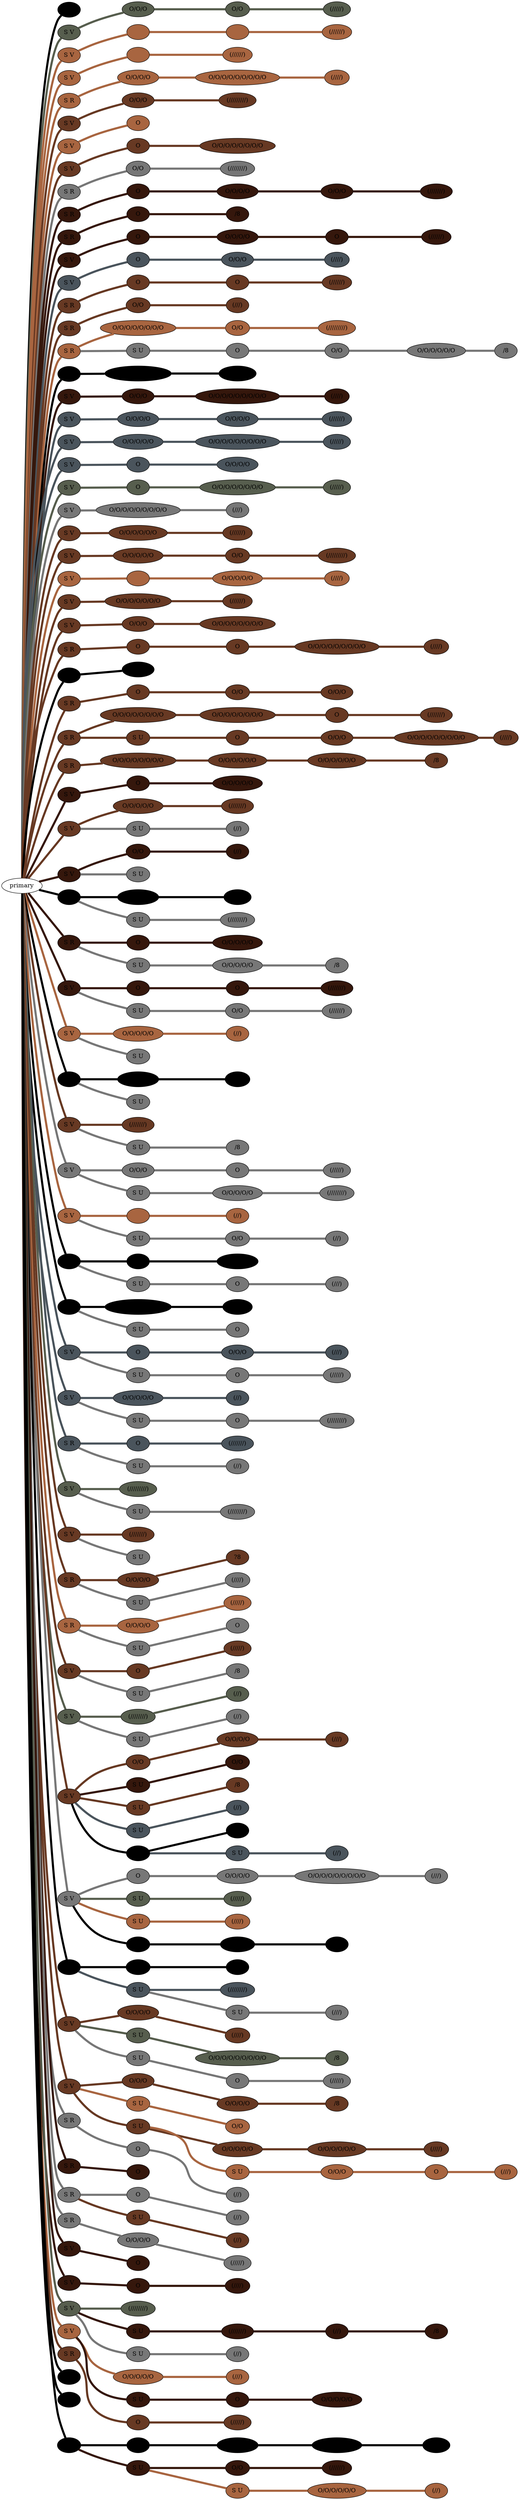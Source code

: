 graph {
 graph [rankdir=LR]
"K1" [qtype="pendant_node", pendant_colors="#000000", pendant_ply="", pendant_attach="", pendant_length="", label=" ", style=filled, fillcolor="#000000"]
"primary" -- "K1" [qtype="pendant_link",penwidth=5,color="#000000"]
"1" [qtype="pendant_node", pendant_colors="#575E4E", pendant_ply="S", pendant_attach="V", pendant_length="19", label="S V", style=filled, fillcolor="#575E4E"]
"primary" -- "1" [qtype="pendant_link",penwidth=5,color="#575E4E"]
"1:0" [qtype="knot_node", knot_value="3", knot_type="S", knot_position="5.0", knot_spin="S", label="O/O/O", style=filled, fillcolor="#575E4E"]
"1" -- "1:0" [qtype="knot_link",penwidth=5,color="#575E4E"]
"1:1" [qtype="knot_node", knot_value="2", knot_type="S", knot_position="12.0", knot_spin="S", label="O/O", style=filled, fillcolor="#575E4E"]
"1:0" -- "1:1" [qtype="knot_link",penwidth=5,color="#575E4E"]
"1:2" [qtype="knot_node", knot_value="5", knot_type="L", knot_position="13.0", knot_spin="S", label="(/////)", style=filled, fillcolor="#575E4E"]
"1:1" -- "1:2" [qtype="knot_link",penwidth=5,color="#575E4E"]
"2" [qtype="pendant_node", pendant_colors="#A86540", pendant_ply="S", pendant_attach="V", pendant_length="14", label="S V", style=filled, fillcolor="#A86540"]
"primary" -- "2" [qtype="pendant_link",penwidth=5,color="#A86540"]
"2:0" [qtype="knot_node", knot_value="1", knot_type="", knot_position="1.9", knot_spin="S", label="", style=filled, fillcolor="#A86540"]
"2" -- "2:0" [qtype="knot_link",penwidth=5,color="#A86540"]
"2:1" [qtype="knot_node", knot_value="6", knot_type="", knot_position="3.5", knot_spin="S", label="", style=filled, fillcolor="#A86540"]
"2:0" -- "2:1" [qtype="knot_link",penwidth=5,color="#A86540"]
"2:2" [qtype="knot_node", knot_value="6", knot_type="L", knot_position="8.5", knot_spin="S", label="(//////)", style=filled, fillcolor="#A86540"]
"2:1" -- "2:2" [qtype="knot_link",penwidth=5,color="#A86540"]
"3" [qtype="pendant_node", pendant_colors="#A86540", pendant_ply="S", pendant_attach="V", pendant_length="42", label="S V", style=filled, fillcolor="#A86540"]
"primary" -- "3" [qtype="pendant_link",penwidth=5,color="#A86540"]
"3:0" [qtype="knot_node", knot_value="9", knot_type="", knot_position="4.5", knot_spin="S", label="", style=filled, fillcolor="#A86540"]
"3" -- "3:0" [qtype="knot_link",penwidth=5,color="#A86540"]
"3:1" [qtype="knot_node", knot_value="6", knot_type="L", knot_position="19.0", knot_spin="S", label="(//////)", style=filled, fillcolor="#A86540"]
"3:0" -- "3:1" [qtype="knot_link",penwidth=5,color="#A86540"]
"4" [qtype="pendant_node", pendant_colors="#A86540,#777777", pendant_ply="S", pendant_attach="R", pendant_length="31", label="S R", style=filled, fillcolor="#A86540"]
"primary" -- "4" [qtype="pendant_link",penwidth=5,color="#A86540"]
"4:0" [qtype="knot_node", knot_value="4", knot_type="S", knot_position="5.0", knot_spin="S", label="O/O/O/O", style=filled, fillcolor="#A86540"]
"4" -- "4:0" [qtype="knot_link",penwidth=5,color="#A86540"]
"4:1" [qtype="knot_node", knot_value="9", knot_type="S", knot_position="8.0", knot_spin="S", label="O/O/O/O/O/O/O/O/O", style=filled, fillcolor="#A86540"]
"4:0" -- "4:1" [qtype="knot_link",penwidth=5,color="#A86540"]
"4:2" [qtype="knot_node", knot_value="4", knot_type="L", knot_position="12.0", knot_spin="S", label="(////)", style=filled, fillcolor="#A86540"]
"4:1" -- "4:2" [qtype="knot_link",penwidth=5,color="#A86540"]
"5" [qtype="pendant_node", pendant_colors="#673923", pendant_ply="S", pendant_attach="V", pendant_length="31", label="S V", style=filled, fillcolor="#673923"]
"primary" -- "5" [qtype="pendant_link",penwidth=5,color="#673923"]
"5:0" [qtype="knot_node", knot_value="3", knot_type="S", knot_position="11.0", knot_spin="S", label="O/O/O", style=filled, fillcolor="#673923"]
"5" -- "5:0" [qtype="knot_link",penwidth=5,color="#673923"]
"5:1" [qtype="knot_node", knot_value="9", knot_type="L", knot_position="17.0", knot_spin="S", label="(/////////)", style=filled, fillcolor="#673923"]
"5:0" -- "5:1" [qtype="knot_link",penwidth=5,color="#673923"]
"6" [qtype="pendant_node", pendant_colors="#A86540", pendant_ply="S", pendant_attach="V", pendant_length="43", label="S V", style=filled, fillcolor="#A86540"]
"primary" -- "6" [qtype="pendant_link",penwidth=5,color="#A86540"]
"6:0" [qtype="knot_node", knot_value="1", knot_type="S", knot_position="12.0", knot_spin="S", label="O", style=filled, fillcolor="#A86540"]
"6" -- "6:0" [qtype="knot_link",penwidth=5,color="#A86540"]
"7" [qtype="pendant_node", pendant_colors="#673923", pendant_ply="S", pendant_attach="V", pendant_length="27", label="S V", style=filled, fillcolor="#673923"]
"primary" -- "7" [qtype="pendant_link",penwidth=5,color="#673923"]
"7:0" [qtype="knot_node", knot_value="1", knot_type="S", knot_position="6.0", knot_spin="S", label="O", style=filled, fillcolor="#673923"]
"7" -- "7:0" [qtype="knot_link",penwidth=5,color="#673923"]
"7:1" [qtype="knot_node", knot_value="8", knot_type="S", knot_position="12.0", knot_spin="S", label="O/O/O/O/O/O/O/O", style=filled, fillcolor="#673923"]
"7:0" -- "7:1" [qtype="knot_link",penwidth=5,color="#673923"]
"8" [qtype="pendant_node", pendant_colors="#777777", pendant_ply="S", pendant_attach="R", pendant_length="27", label="S R", style=filled, fillcolor="#777777"]
"primary" -- "8" [qtype="pendant_link",penwidth=5,color="#777777"]
"8:0" [qtype="knot_node", knot_value="2", knot_type="S", knot_position="10.0", knot_spin="S", label="O/O", style=filled, fillcolor="#777777"]
"8" -- "8:0" [qtype="knot_link",penwidth=5,color="#777777"]
"8:1" [qtype="knot_node", knot_value="8", knot_type="L", knot_position="14.5", knot_spin="S", label="(////////)", style=filled, fillcolor="#777777"]
"8:0" -- "8:1" [qtype="knot_link",penwidth=5,color="#777777"]
"9" [qtype="pendant_node", pendant_colors="#35170C", pendant_ply="S", pendant_attach="R", pendant_length="23", label="S R", style=filled, fillcolor="#35170C"]
"primary" -- "9" [qtype="pendant_link",penwidth=5,color="#35170C"]
"9:0" [qtype="knot_node", knot_value="1", knot_type="S", knot_position="2.0", knot_spin="S", label="O", style=filled, fillcolor="#35170C"]
"9" -- "9:0" [qtype="knot_link",penwidth=5,color="#35170C"]
"9:1" [qtype="knot_node", knot_value="4", knot_type="S", knot_position="5.5", knot_spin="S", label="O/O/O/O", style=filled, fillcolor="#35170C"]
"9:0" -- "9:1" [qtype="knot_link",penwidth=5,color="#35170C"]
"9:2" [qtype="knot_node", knot_value="3", knot_type="S", knot_position="12.0", knot_spin="S", label="O/O/O", style=filled, fillcolor="#35170C"]
"9:1" -- "9:2" [qtype="knot_link",penwidth=5,color="#35170C"]
"9:3" [qtype="knot_node", knot_value="7", knot_type="L", knot_position="16.0", knot_spin="S", label="(///////)", style=filled, fillcolor="#35170C"]
"9:2" -- "9:3" [qtype="knot_link",penwidth=5,color="#35170C"]
"10" [qtype="pendant_node", pendant_colors="#35170C", pendant_ply="S", pendant_attach="R", pendant_length="42", label="S R", style=filled, fillcolor="#35170C"]
"primary" -- "10" [qtype="pendant_link",penwidth=5,color="#35170C"]
"10:0" [qtype="knot_node", knot_value="1", knot_type="S", knot_position="11.0", knot_spin="S", label="O", style=filled, fillcolor="#35170C"]
"10" -- "10:0" [qtype="knot_link",penwidth=5,color="#35170C"]
"10:1" [qtype="knot_node", knot_value="1", knot_type="E", knot_position="22.5", knot_spin="S", label="/8", style=filled, fillcolor="#35170C"]
"10:0" -- "10:1" [qtype="knot_link",penwidth=5,color="#35170C"]
"11" [qtype="pendant_node", pendant_colors="#35170C", pendant_ply="S", pendant_attach="V", pendant_length="28", label="S V", style=filled, fillcolor="#35170C"]
"primary" -- "11" [qtype="pendant_link",penwidth=5,color="#35170C"]
"11:0" [qtype="knot_node", knot_value="1", knot_type="S", knot_position="1.5", knot_spin="S", label="O", style=filled, fillcolor="#35170C"]
"11" -- "11:0" [qtype="knot_link",penwidth=5,color="#35170C"]
"11:1" [qtype="knot_node", knot_value="4", knot_type="S", knot_position="5.0", knot_spin="S", label="O/O/O/O", style=filled, fillcolor="#35170C"]
"11:0" -- "11:1" [qtype="knot_link",penwidth=5,color="#35170C"]
"11:2" [qtype="knot_node", knot_value="1", knot_type="S", knot_position="11.0", knot_spin="S", label="O", style=filled, fillcolor="#35170C"]
"11:1" -- "11:2" [qtype="knot_link",penwidth=5,color="#35170C"]
"11:3" [qtype="knot_node", knot_value="6", knot_type="L", knot_position="15.5", knot_spin="S", label="(//////)", style=filled, fillcolor="#35170C"]
"11:2" -- "11:3" [qtype="knot_link",penwidth=5,color="#35170C"]
"12" [qtype="pendant_node", pendant_colors="#4A545C", pendant_ply="S", pendant_attach="V", pendant_length="21", label="S V", style=filled, fillcolor="#4A545C"]
"primary" -- "12" [qtype="pendant_link",penwidth=5,color="#4A545C"]
"12:0" [qtype="knot_node", knot_value="1", knot_type="S", knot_position="5.0", knot_spin="S", label="O", style=filled, fillcolor="#4A545C"]
"12" -- "12:0" [qtype="knot_link",penwidth=5,color="#4A545C"]
"12:1" [qtype="knot_node", knot_value="3", knot_type="S", knot_position="8.5", knot_spin="S", label="O/O/O", style=filled, fillcolor="#4A545C"]
"12:0" -- "12:1" [qtype="knot_link",penwidth=5,color="#4A545C"]
"12:2" [qtype="knot_node", knot_value="4", knot_type="L", knot_position="12.0", knot_spin="S", label="(////)", style=filled, fillcolor="#4A545C"]
"12:1" -- "12:2" [qtype="knot_link",penwidth=5,color="#4A545C"]
"13" [qtype="pendant_node", pendant_colors="#673923", pendant_ply="S", pendant_attach="R", pendant_length="23", label="S R", style=filled, fillcolor="#673923"]
"primary" -- "13" [qtype="pendant_link",penwidth=5,color="#673923"]
"13:0" [qtype="knot_node", knot_value="1", knot_type="S", knot_position="6.0", knot_spin="S", label="O", style=filled, fillcolor="#673923"]
"13" -- "13:0" [qtype="knot_link",penwidth=5,color="#673923"]
"13:1" [qtype="knot_node", knot_value="1", knot_type="S", knot_position="10.0", knot_spin="S", label="O", style=filled, fillcolor="#673923"]
"13:0" -- "13:1" [qtype="knot_link",penwidth=5,color="#673923"]
"13:2" [qtype="knot_node", knot_value="6", knot_type="L", knot_position="15.5", knot_spin="S", label="(//////)", style=filled, fillcolor="#673923"]
"13:1" -- "13:2" [qtype="knot_link",penwidth=5,color="#673923"]
"14" [qtype="pendant_node", pendant_colors="#673923", pendant_ply="S", pendant_attach="R", pendant_length="32", label="S R", style=filled, fillcolor="#673923"]
"primary" -- "14" [qtype="pendant_link",penwidth=5,color="#673923"]
"14:0" [qtype="knot_node", knot_value="2", knot_type="S", knot_position="10.5", knot_spin="S", label="O/O", style=filled, fillcolor="#673923"]
"14" -- "14:0" [qtype="knot_link",penwidth=5,color="#673923"]
"14:1" [qtype="knot_node", knot_value="3", knot_type="L", knot_position="17.5", knot_spin="S", label="(///)", style=filled, fillcolor="#673923"]
"14:0" -- "14:1" [qtype="knot_link",penwidth=5,color="#673923"]
"15" [qtype="pendant_node", pendant_colors="#A86540,#777777", pendant_ply="S", pendant_attach="R", pendant_length="29", label="S R", style=filled, fillcolor="#A86540"]
"primary" -- "15" [qtype="pendant_link",penwidth=5,color="#A86540"]
"15:0" [qtype="knot_node", knot_value="8", knot_type="S", knot_position="3.5", knot_spin="S", label="O/O/O/O/O/O/O/O", style=filled, fillcolor="#A86540"]
"15" -- "15:0" [qtype="knot_link",penwidth=5,color="#A86540"]
"15:1" [qtype="knot_node", knot_value="2", knot_type="S", knot_position="11.0", knot_spin="S", label="O/O", style=filled, fillcolor="#A86540"]
"15:0" -- "15:1" [qtype="knot_link",penwidth=5,color="#A86540"]
"15:2" [qtype="knot_node", knot_value="9", knot_type="L", knot_position="15.0", knot_spin="S", label="(/////////)", style=filled, fillcolor="#A86540"]
"15:1" -- "15:2" [qtype="knot_link",penwidth=5,color="#A86540"]
"15s1" [qtype="pendant_node", pendant_colors="#777777", pendant_ply="S", pendant_attach="U", pendant_length="24", label="S U", style=filled, fillcolor="#777777"]
"15" -- "15s1" [qtype="pendant_link",penwidth=5,color="#777777"]
"15s1:0" [qtype="knot_node", knot_value="1", knot_type="S", knot_position="1.0", knot_spin="S", label="O", style=filled, fillcolor="#777777"]
"15s1" -- "15s1:0" [qtype="knot_link",penwidth=5,color="#777777"]
"15s1:1" [qtype="knot_node", knot_value="2", knot_type="S", knot_position="6.0", knot_spin="S", label="O/O", style=filled, fillcolor="#777777"]
"15s1:0" -- "15s1:1" [qtype="knot_link",penwidth=5,color="#777777"]
"15s1:2" [qtype="knot_node", knot_value="6", knot_type="S", knot_position="10.5", knot_spin="S", label="O/O/O/O/O/O", style=filled, fillcolor="#777777"]
"15s1:1" -- "15s1:2" [qtype="knot_link",penwidth=5,color="#777777"]
"15s1:3" [qtype="knot_node", knot_value="1", knot_type="E", knot_position="16.5", knot_spin="S", label="/8", style=filled, fillcolor="#777777"]
"15s1:2" -- "15s1:3" [qtype="knot_link",penwidth=5,color="#777777"]
"16" [qtype="pendant_node", pendant_colors="#000000", pendant_ply="S", pendant_attach="R", pendant_length="39", label="S R", style=filled, fillcolor="#000000"]
"primary" -- "16" [qtype="pendant_link",penwidth=5,color="#000000"]
"16:0" [qtype="knot_node", knot_value="7", knot_type="S", knot_position="5.0", knot_spin="S", label="O/O/O/O/O/O/O", style=filled, fillcolor="#000000"]
"16" -- "16:0" [qtype="knot_link",penwidth=5,color="#000000"]
"16:1" [qtype="knot_node", knot_value="9", knot_type="L", knot_position="12.0", knot_spin="S", label="(/////////)", style=filled, fillcolor="#000000"]
"16:0" -- "16:1" [qtype="knot_link",penwidth=5,color="#000000"]
"17" [qtype="pendant_node", pendant_colors="#35170C,#777777", pendant_ply="S", pendant_attach="V", pendant_length="17", label="S V", style=filled, fillcolor="#35170C"]
"primary" -- "17" [qtype="pendant_link",penwidth=5,color="#35170C"]
"17:0" [qtype="knot_node", knot_value="3", knot_type="S", knot_position="5.0", knot_spin="S", label="O/O/O", style=filled, fillcolor="#35170C"]
"17" -- "17:0" [qtype="knot_link",penwidth=5,color="#35170C"]
"17:1" [qtype="knot_node", knot_value="9", knot_type="S", knot_position="8.5", knot_spin="S", label="O/O/O/O/O/O/O/O/O", style=filled, fillcolor="#35170C"]
"17:0" -- "17:1" [qtype="knot_link",penwidth=5,color="#35170C"]
"17:2" [qtype="knot_node", knot_value="4", knot_type="L", knot_position="12.5", knot_spin="S", label="(////)", style=filled, fillcolor="#35170C"]
"17:1" -- "17:2" [qtype="knot_link",penwidth=5,color="#35170C"]
"18" [qtype="pendant_node", pendant_colors="#4A545C", pendant_ply="S", pendant_attach="V", pendant_length="19", label="S V", style=filled, fillcolor="#4A545C"]
"primary" -- "18" [qtype="pendant_link",penwidth=5,color="#4A545C"]
"18:0" [qtype="knot_node", knot_value="4", knot_type="S", knot_position="4.5", knot_spin="S", label="O/O/O/O", style=filled, fillcolor="#4A545C"]
"18" -- "18:0" [qtype="knot_link",penwidth=5,color="#4A545C"]
"18:1" [qtype="knot_node", knot_value="4", knot_type="S", knot_position="9.5", knot_spin="S", label="O/O/O/O", style=filled, fillcolor="#4A545C"]
"18:0" -- "18:1" [qtype="knot_link",penwidth=5,color="#4A545C"]
"18:2" [qtype="knot_node", knot_value="6", knot_type="L", knot_position="13.0", knot_spin="S", label="(//////)", style=filled, fillcolor="#4A545C"]
"18:1" -- "18:2" [qtype="knot_link",penwidth=5,color="#4A545C"]
"19" [qtype="pendant_node", pendant_colors="#4A545C", pendant_ply="S", pendant_attach="V", pendant_length="17", label="S V", style=filled, fillcolor="#4A545C"]
"primary" -- "19" [qtype="pendant_link",penwidth=5,color="#4A545C"]
"19:0" [qtype="knot_node", knot_value="5", knot_type="S", knot_position="5.5", knot_spin="S", label="O/O/O/O/O", style=filled, fillcolor="#4A545C"]
"19" -- "19:0" [qtype="knot_link",penwidth=5,color="#4A545C"]
"19:1" [qtype="knot_node", knot_value="9", knot_type="S", knot_position="9.0", knot_spin="S", label="O/O/O/O/O/O/O/O/O", style=filled, fillcolor="#4A545C"]
"19:0" -- "19:1" [qtype="knot_link",penwidth=5,color="#4A545C"]
"19:2" [qtype="knot_node", knot_value="5", knot_type="L", knot_position="13.5", knot_spin="S", label="(/////)", style=filled, fillcolor="#4A545C"]
"19:1" -- "19:2" [qtype="knot_link",penwidth=5,color="#4A545C"]
"20" [qtype="pendant_node", pendant_colors="#4A545C", pendant_ply="S", pendant_attach="V", pendant_length="30", label="S V", style=filled, fillcolor="#4A545C"]
"primary" -- "20" [qtype="pendant_link",penwidth=5,color="#4A545C"]
"20:0" [qtype="knot_node", knot_value="1", knot_type="S", knot_position="7.0", knot_spin="S", label="O", style=filled, fillcolor="#4A545C"]
"20" -- "20:0" [qtype="knot_link",penwidth=5,color="#4A545C"]
"20:1" [qtype="knot_node", knot_value="4", knot_type="S", knot_position="17.0", knot_spin="S", label="O/O/O/O", style=filled, fillcolor="#4A545C"]
"20:0" -- "20:1" [qtype="knot_link",penwidth=5,color="#4A545C"]
"21" [qtype="pendant_node", pendant_colors="#575E4E", pendant_ply="S", pendant_attach="V", pendant_length="39", label="S V", style=filled, fillcolor="#575E4E"]
"primary" -- "21" [qtype="pendant_link",penwidth=5,color="#575E4E"]
"21:0" [qtype="knot_node", knot_value="1", knot_type="S", knot_position="6.0", knot_spin="S", label="O", style=filled, fillcolor="#575E4E"]
"21" -- "21:0" [qtype="knot_link",penwidth=5,color="#575E4E"]
"21:1" [qtype="knot_node", knot_value="8", knot_type="S", knot_position="15.0", knot_spin="S", label="O/O/O/O/O/O/O/O", style=filled, fillcolor="#575E4E"]
"21:0" -- "21:1" [qtype="knot_link",penwidth=5,color="#575E4E"]
"21:2" [qtype="knot_node", knot_value="5", knot_type="L", knot_position="21.0", knot_spin="S", label="(/////)", style=filled, fillcolor="#575E4E"]
"21:1" -- "21:2" [qtype="knot_link",penwidth=5,color="#575E4E"]
"22" [qtype="pendant_node", pendant_colors="#777777", pendant_ply="S", pendant_attach="V", pendant_length="22", label="S V", style=filled, fillcolor="#777777"]
"primary" -- "22" [qtype="pendant_link",penwidth=5,color="#777777"]
"22:0" [qtype="knot_node", knot_value="9", knot_type="S", knot_position="9.0", knot_spin="S", label="O/O/O/O/O/O/O/O/O", style=filled, fillcolor="#777777"]
"22" -- "22:0" [qtype="knot_link",penwidth=5,color="#777777"]
"22:1" [qtype="knot_node", knot_value="3", knot_type="L", knot_position="14.0", knot_spin="S", label="(///)", style=filled, fillcolor="#777777"]
"22:0" -- "22:1" [qtype="knot_link",penwidth=5,color="#777777"]
"23" [qtype="pendant_node", pendant_colors="#673923,#777777", pendant_ply="S", pendant_attach="V", pendant_length="37", label="S V", style=filled, fillcolor="#673923"]
"primary" -- "23" [qtype="pendant_link",penwidth=5,color="#673923"]
"23:0" [qtype="knot_node", knot_value="6", knot_type="S", knot_position="9.0", knot_spin="S", label="O/O/O/O/O/O", style=filled, fillcolor="#673923"]
"23" -- "23:0" [qtype="knot_link",penwidth=5,color="#673923"]
"23:1" [qtype="knot_node", knot_value="6", knot_type="L", knot_position="22.0", knot_spin="S", label="(//////)", style=filled, fillcolor="#673923"]
"23:0" -- "23:1" [qtype="knot_link",penwidth=5,color="#673923"]
"24" [qtype="pendant_node", pendant_colors="#673923", pendant_ply="S", pendant_attach="V", pendant_length="28", label="S V", style=filled, fillcolor="#673923"]
"primary" -- "24" [qtype="pendant_link",penwidth=5,color="#673923"]
"24:0" [qtype="knot_node", knot_value="5", knot_type="S", knot_position="5.0", knot_spin="S", label="O/O/O/O/O", style=filled, fillcolor="#673923"]
"24" -- "24:0" [qtype="knot_link",penwidth=5,color="#673923"]
"24:1" [qtype="knot_node", knot_value="2", knot_type="S", knot_position="13.0", knot_spin="S", label="O/O", style=filled, fillcolor="#673923"]
"24:0" -- "24:1" [qtype="knot_link",penwidth=5,color="#673923"]
"24:2" [qtype="knot_node", knot_value="9", knot_type="L", knot_position="17.5", knot_spin="S", label="(/////////)", style=filled, fillcolor="#673923"]
"24:1" -- "24:2" [qtype="knot_link",penwidth=5,color="#673923"]
"25" [qtype="pendant_node", pendant_colors="#A86540", pendant_ply="S", pendant_attach="V", pendant_length="50", label="S V", style=filled, fillcolor="#A86540"]
"primary" -- "25" [qtype="pendant_link",penwidth=5,color="#A86540"]
"25:0" [qtype="knot_node", knot_value="1", knot_type="", knot_position="6.5", knot_spin="S", label="", style=filled, fillcolor="#A86540"]
"25" -- "25:0" [qtype="knot_link",penwidth=5,color="#A86540"]
"25:1" [qtype="knot_node", knot_value="5", knot_type="S", knot_position="22.5", knot_spin="S", label="O/O/O/O/O", style=filled, fillcolor="#A86540"]
"25:0" -- "25:1" [qtype="knot_link",penwidth=5,color="#A86540"]
"25:2" [qtype="knot_node", knot_value="4", knot_type="L", knot_position="31.0", knot_spin="S", label="(////)", style=filled, fillcolor="#A86540"]
"25:1" -- "25:2" [qtype="knot_link",penwidth=5,color="#A86540"]
"26" [qtype="pendant_node", pendant_colors="#673923", pendant_ply="S", pendant_attach="V", pendant_length="31", label="S V", style=filled, fillcolor="#673923"]
"primary" -- "26" [qtype="pendant_link",penwidth=5,color="#673923"]
"26:0" [qtype="knot_node", knot_value="7", knot_type="S", knot_position="9.0", knot_spin="S", label="O/O/O/O/O/O/O", style=filled, fillcolor="#673923"]
"26" -- "26:0" [qtype="knot_link",penwidth=5,color="#673923"]
"26:1" [qtype="knot_node", knot_value="6", knot_type="L", knot_position="15.0", knot_spin="S", label="(//////)", style=filled, fillcolor="#673923"]
"26:0" -- "26:1" [qtype="knot_link",penwidth=5,color="#673923"]
"27" [qtype="pendant_node", pendant_colors="#673923,#000000", pendant_ply="S", pendant_attach="V", pendant_length="54", label="S V", style=filled, fillcolor="#673923"]
"primary" -- "27" [qtype="pendant_link",penwidth=5,color="#673923"]
"27:0" [qtype="knot_node", knot_value="3", knot_type="S", knot_position="13.0", knot_spin="S", label="O/O/O", style=filled, fillcolor="#673923"]
"27" -- "27:0" [qtype="knot_link",penwidth=5,color="#673923"]
"27:1" [qtype="knot_node", knot_value="8", knot_type="S", knot_position="22.0", knot_spin="S", label="O/O/O/O/O/O/O/O", style=filled, fillcolor="#673923"]
"27:0" -- "27:1" [qtype="knot_link",penwidth=5,color="#673923"]
"28" [qtype="pendant_node", pendant_colors="#673923", pendant_ply="S", pendant_attach="R", pendant_length="36", label="S R", style=filled, fillcolor="#673923"]
"primary" -- "28" [qtype="pendant_link",penwidth=5,color="#673923"]
"28:0" [qtype="knot_node", knot_value="1", knot_type="S", knot_position="4.0", knot_spin="S", label="O", style=filled, fillcolor="#673923"]
"28" -- "28:0" [qtype="knot_link",penwidth=5,color="#673923"]
"28:1" [qtype="knot_node", knot_value="1", knot_type="S", knot_position="13.0", knot_spin="S", label="O", style=filled, fillcolor="#673923"]
"28:0" -- "28:1" [qtype="knot_link",penwidth=5,color="#673923"]
"28:2" [qtype="knot_node", knot_value="9", knot_type="S", knot_position="21.0", knot_spin="S", label="O/O/O/O/O/O/O/O/O", style=filled, fillcolor="#673923"]
"28:1" -- "28:2" [qtype="knot_link",penwidth=5,color="#673923"]
"28:3" [qtype="knot_node", knot_value="4", knot_type="L", knot_position="28.0", knot_spin="S", label="(////)", style=filled, fillcolor="#673923"]
"28:2" -- "28:3" [qtype="knot_link",penwidth=5,color="#673923"]
"29" [qtype="pendant_node", pendant_colors="#000000", pendant_ply="S", pendant_attach="R", pendant_length="39", label="S R", style=filled, fillcolor="#000000"]
"primary" -- "29" [qtype="pendant_link",penwidth=5,color="#000000"]
"29:0" [qtype="knot_node", knot_value="3", knot_type="S", knot_position="18.5", knot_spin="S", label="O/O/O", style=filled, fillcolor="#000000"]
"29" -- "29:0" [qtype="knot_link",penwidth=5,color="#000000"]
"30" [qtype="pendant_node", pendant_colors="#673923", pendant_ply="S", pendant_attach="R", pendant_length="39", label="S R", style=filled, fillcolor="#673923"]
"primary" -- "30" [qtype="pendant_link",penwidth=5,color="#673923"]
"30:0" [qtype="knot_node", knot_value="1", knot_type="S", knot_position="5.0", knot_spin="S", label="O", style=filled, fillcolor="#673923"]
"30" -- "30:0" [qtype="knot_link",penwidth=5,color="#673923"]
"30:1" [qtype="knot_node", knot_value="2", knot_type="S", knot_position="11.0", knot_spin="S", label="O/O", style=filled, fillcolor="#673923"]
"30:0" -- "30:1" [qtype="knot_link",penwidth=5,color="#673923"]
"30:2" [qtype="knot_node", knot_value="3", knot_type="S", knot_position="19.0", knot_spin="S", label="O/O/O", style=filled, fillcolor="#673923"]
"30:1" -- "30:2" [qtype="knot_link",penwidth=5,color="#673923"]
"31" [qtype="pendant_node", pendant_colors="#673923", pendant_ply="S", pendant_attach="R", pendant_length="32", label="S R", style=filled, fillcolor="#673923"]
"primary" -- "31" [qtype="pendant_link",penwidth=5,color="#673923"]
"31:0" [qtype="knot_node", knot_value="8", knot_type="S", knot_position="2.0", knot_spin="S", label="O/O/O/O/O/O/O/O", style=filled, fillcolor="#673923"]
"31" -- "31:0" [qtype="knot_link",penwidth=5,color="#673923"]
"31:1" [qtype="knot_node", knot_value="8", knot_type="S", knot_position="8.0", knot_spin="S", label="O/O/O/O/O/O/O/O", style=filled, fillcolor="#673923"]
"31:0" -- "31:1" [qtype="knot_link",penwidth=5,color="#673923"]
"31:2" [qtype="knot_node", knot_value="1", knot_type="S", knot_position="14.0", knot_spin="S", label="O", style=filled, fillcolor="#673923"]
"31:1" -- "31:2" [qtype="knot_link",penwidth=5,color="#673923"]
"31:3" [qtype="knot_node", knot_value="7", knot_type="L", knot_position="16.0", knot_spin="S", label="(///////)", style=filled, fillcolor="#673923"]
"31:2" -- "31:3" [qtype="knot_link",penwidth=5,color="#673923"]
"31s1" [qtype="pendant_node", pendant_colors="#673923,#777777", pendant_ply="S", pendant_attach="U", pendant_length="30", label="S U", style=filled, fillcolor="#673923"]
"31" -- "31s1" [qtype="pendant_link",penwidth=5,color="#673923"]
"31s1:0" [qtype="knot_node", knot_value="1", knot_type="S", knot_position="2.5", knot_spin="S", label="O", style=filled, fillcolor="#673923"]
"31s1" -- "31s1:0" [qtype="knot_link",penwidth=5,color="#673923"]
"31s1:1" [qtype="knot_node", knot_value="3", knot_type="S", knot_position="6.0", knot_spin="S", label="O/O/O", style=filled, fillcolor="#673923"]
"31s1:0" -- "31s1:1" [qtype="knot_link",penwidth=5,color="#673923"]
"31s1:2" [qtype="knot_node", knot_value="9", knot_type="S", knot_position="14.0", knot_spin="S", label="O/O/O/O/O/O/O/O/O", style=filled, fillcolor="#673923"]
"31s1:1" -- "31s1:2" [qtype="knot_link",penwidth=5,color="#673923"]
"31s1:3" [qtype="knot_node", knot_value="4", knot_type="L", knot_position="19.0", knot_spin="S", label="(////)", style=filled, fillcolor="#673923"]
"31s1:2" -- "31s1:3" [qtype="knot_link",penwidth=5,color="#673923"]
"32" [qtype="pendant_node", pendant_colors="#673923", pendant_ply="S", pendant_attach="R", pendant_length="30", label="S R", style=filled, fillcolor="#673923"]
"primary" -- "32" [qtype="pendant_link",penwidth=5,color="#673923"]
"32:0" [qtype="knot_node", knot_value="8", knot_type="S", knot_position="2.5", knot_spin="S", label="O/O/O/O/O/O/O/O", style=filled, fillcolor="#673923"]
"32" -- "32:0" [qtype="knot_link",penwidth=5,color="#673923"]
"32:1" [qtype="knot_node", knot_value="6", knot_type="S", knot_position="9.5", knot_spin="S", label="O/O/O/O/O/O", style=filled, fillcolor="#673923"]
"32:0" -- "32:1" [qtype="knot_link",penwidth=5,color="#673923"]
"32:2" [qtype="knot_node", knot_value="6", knot_type="S", knot_position="18.0", knot_spin="S", label="O/O/O/O/O/O", style=filled, fillcolor="#673923"]
"32:1" -- "32:2" [qtype="knot_link",penwidth=5,color="#673923"]
"32:3" [qtype="knot_node", knot_value="1", knot_type="E", knot_position="24.0", knot_spin="S", label="/8", style=filled, fillcolor="#673923"]
"32:2" -- "32:3" [qtype="knot_link",penwidth=5,color="#673923"]
"33" [qtype="pendant_node", pendant_colors="#35170C,#777777", pendant_ply="S", pendant_attach="V", pendant_length="31", label="S V", style=filled, fillcolor="#35170C"]
"primary" -- "33" [qtype="pendant_link",penwidth=5,color="#35170C"]
"33:0" [qtype="knot_node", knot_value="1", knot_type="S", knot_position="5.0", knot_spin="S", label="O", style=filled, fillcolor="#35170C"]
"33" -- "33:0" [qtype="knot_link",penwidth=5,color="#35170C"]
"33:1" [qtype="knot_node", knot_value="5", knot_type="S", knot_position="12.0", knot_spin="S", label="O/O/O/O/O", style=filled, fillcolor="#35170C"]
"33:0" -- "33:1" [qtype="knot_link",penwidth=5,color="#35170C"]
"34" [qtype="pendant_node", pendant_colors="#673923,#777777", pendant_ply="S", pendant_attach="V", pendant_length="29", label="S V", style=filled, fillcolor="#673923"]
"primary" -- "34" [qtype="pendant_link",penwidth=5,color="#673923"]
"34:0" [qtype="knot_node", knot_value="5", knot_type="S", knot_position="12.0", knot_spin="S", label="O/O/O/O/O", style=filled, fillcolor="#673923"]
"34" -- "34:0" [qtype="knot_link",penwidth=5,color="#673923"]
"34:1" [qtype="knot_node", knot_value="7", knot_type="L", knot_position="19.0", knot_spin="S", label="(///////)", style=filled, fillcolor="#673923"]
"34:0" -- "34:1" [qtype="knot_link",penwidth=5,color="#673923"]
"34s1" [qtype="pendant_node", pendant_colors="#777777", pendant_ply="S", pendant_attach="U", pendant_length="38", label="S U", style=filled, fillcolor="#777777"]
"34" -- "34s1" [qtype="pendant_link",penwidth=5,color="#777777"]
"34s1:0" [qtype="knot_node", knot_value="2", knot_type="L", knot_position="17.0", knot_spin="S", label="(//)", style=filled, fillcolor="#777777"]
"34s1" -- "34s1:0" [qtype="knot_link",penwidth=5,color="#777777"]
"35" [qtype="pendant_node", pendant_colors="#35170C", pendant_ply="S", pendant_attach="V", pendant_length="32", label="S V", style=filled, fillcolor="#35170C"]
"primary" -- "35" [qtype="pendant_link",penwidth=5,color="#35170C"]
"35:0" [qtype="knot_node", knot_value="2", knot_type="S", knot_position="11.0", knot_spin="S", label="O/O", style=filled, fillcolor="#35170C"]
"35" -- "35:0" [qtype="knot_link",penwidth=5,color="#35170C"]
"35:1" [qtype="knot_node", knot_value="2", knot_type="L", knot_position="18.5", knot_spin="S", label="(//)", style=filled, fillcolor="#35170C"]
"35:0" -- "35:1" [qtype="knot_link",penwidth=5,color="#35170C"]
"35s1" [qtype="pendant_node", pendant_colors="#777777", pendant_ply="S", pendant_attach="U", pendant_length="3", label="S U", style=filled, fillcolor="#777777"]
"35" -- "35s1" [qtype="pendant_link",penwidth=5,color="#777777"]
"36" [qtype="pendant_node", pendant_colors="#000000", pendant_ply="S", pendant_attach="V", pendant_length="45", label="S V", style=filled, fillcolor="#000000"]
"primary" -- "36" [qtype="pendant_link",penwidth=5,color="#000000"]
"36:0" [qtype="knot_node", knot_value="4", knot_type="S", knot_position="12.0", knot_spin="S", label="O/O/O/O", style=filled, fillcolor="#000000"]
"36" -- "36:0" [qtype="knot_link",penwidth=5,color="#000000"]
"36:1" [qtype="knot_node", knot_value="5", knot_type="L", knot_position="20.0", knot_spin="S", label="(/////)", style=filled, fillcolor="#000000"]
"36:0" -- "36:1" [qtype="knot_link",penwidth=5,color="#000000"]
"36s1" [qtype="pendant_node", pendant_colors="#777777", pendant_ply="S", pendant_attach="U", pendant_length="31", label="S U", style=filled, fillcolor="#777777"]
"36" -- "36s1" [qtype="pendant_link",penwidth=5,color="#777777"]
"36s1:0" [qtype="knot_node", knot_value="8", knot_type="L", knot_position="18.5", knot_spin="S", label="(////////)", style=filled, fillcolor="#777777"]
"36s1" -- "36s1:0" [qtype="knot_link",penwidth=5,color="#777777"]
"37" [qtype="pendant_node", pendant_colors="#35170C", pendant_ply="S", pendant_attach="R", pendant_length="43", label="S R", style=filled, fillcolor="#35170C"]
"primary" -- "37" [qtype="pendant_link",penwidth=5,color="#35170C"]
"37:0" [qtype="knot_node", knot_value="1", knot_type="S", knot_position="6.0", knot_spin="S", label="O", style=filled, fillcolor="#35170C"]
"37" -- "37:0" [qtype="knot_link",penwidth=5,color="#35170C"]
"37:1" [qtype="knot_node", knot_value="5", knot_type="S", knot_position="12.0", knot_spin="S", label="O/O/O/O/O", style=filled, fillcolor="#35170C"]
"37:0" -- "37:1" [qtype="knot_link",penwidth=5,color="#35170C"]
"37s1" [qtype="pendant_node", pendant_colors="#777777", pendant_ply="S", pendant_attach="U", pendant_length="30", label="S U", style=filled, fillcolor="#777777"]
"37" -- "37s1" [qtype="pendant_link",penwidth=5,color="#777777"]
"37s1:0" [qtype="knot_node", knot_value="5", knot_type="S", knot_position="12.5", knot_spin="S", label="O/O/O/O/O", style=filled, fillcolor="#777777"]
"37s1" -- "37s1:0" [qtype="knot_link",penwidth=5,color="#777777"]
"37s1:1" [qtype="knot_node", knot_value="1", knot_type="E", knot_position="22.0", knot_spin="S", label="/8", style=filled, fillcolor="#777777"]
"37s1:0" -- "37s1:1" [qtype="knot_link",penwidth=5,color="#777777"]
"38" [qtype="pendant_node", pendant_colors="#35170C", pendant_ply="S", pendant_attach="V", pendant_length="34", label="S V", style=filled, fillcolor="#35170C"]
"primary" -- "38" [qtype="pendant_link",penwidth=5,color="#35170C"]
"38:0" [qtype="knot_node", knot_value="1", knot_type="S", knot_position="6.0", knot_spin="S", label="O", style=filled, fillcolor="#35170C"]
"38" -- "38:0" [qtype="knot_link",penwidth=5,color="#35170C"]
"38:1" [qtype="knot_node", knot_value="1", knot_type="S", knot_position="12.0", knot_spin="S", label="O", style=filled, fillcolor="#35170C"]
"38:0" -- "38:1" [qtype="knot_link",penwidth=5,color="#35170C"]
"38:2" [qtype="knot_node", knot_value="7", knot_type="L", knot_position="18.0", knot_spin="S", label="(///////)", style=filled, fillcolor="#35170C"]
"38:1" -- "38:2" [qtype="knot_link",penwidth=5,color="#35170C"]
"38s1" [qtype="pendant_node", pendant_colors="#777777", pendant_ply="S", pendant_attach="U", pendant_length="36", label="S U", style=filled, fillcolor="#777777"]
"38" -- "38s1" [qtype="pendant_link",penwidth=5,color="#777777"]
"38s1:0" [qtype="knot_node", knot_value="2", knot_type="S", knot_position="12.0", knot_spin="S", label="O/O", style=filled, fillcolor="#777777"]
"38s1" -- "38s1:0" [qtype="knot_link",penwidth=5,color="#777777"]
"38s1:1" [qtype="knot_node", knot_value="6", knot_type="L", knot_position="19.0", knot_spin="S", label="(//////)", style=filled, fillcolor="#777777"]
"38s1:0" -- "38s1:1" [qtype="knot_link",penwidth=5,color="#777777"]
"39" [qtype="pendant_node", pendant_colors="#A86540,#4A545C", pendant_ply="S", pendant_attach="V", pendant_length="35", label="S V", style=filled, fillcolor="#A86540"]
"primary" -- "39" [qtype="pendant_link",penwidth=5,color="#A86540"]
"39:0" [qtype="knot_node", knot_value="5", knot_type="S", knot_position="11.0", knot_spin="S", label="O/O/O/O/O", style=filled, fillcolor="#A86540"]
"39" -- "39:0" [qtype="knot_link",penwidth=5,color="#A86540"]
"39:1" [qtype="knot_node", knot_value="2", knot_type="L", knot_position="19.0", knot_spin="S", label="(//)", style=filled, fillcolor="#A86540"]
"39:0" -- "39:1" [qtype="knot_link",penwidth=5,color="#A86540"]
"39s1" [qtype="pendant_node", pendant_colors="#777777", pendant_ply="S", pendant_attach="U", pendant_length="44", label="S U", style=filled, fillcolor="#777777"]
"39" -- "39s1" [qtype="pendant_link",penwidth=5,color="#777777"]
"40" [qtype="pendant_node", pendant_colors="#000000", pendant_ply="S", pendant_attach="V", pendant_length="26", label="S V", style=filled, fillcolor="#000000"]
"primary" -- "40" [qtype="pendant_link",penwidth=5,color="#000000"]
"40:0" [qtype="knot_node", knot_value="4", knot_type="S", knot_position="11.0", knot_spin="S", label="O/O/O/O", style=filled, fillcolor="#000000"]
"40" -- "40:0" [qtype="knot_link",penwidth=5,color="#000000"]
"40:1" [qtype="knot_node", knot_value="4", knot_type="L", knot_position="17.0", knot_spin="S", label="(////)", style=filled, fillcolor="#000000"]
"40:0" -- "40:1" [qtype="knot_link",penwidth=5,color="#000000"]
"40s1" [qtype="pendant_node", pendant_colors="#777777", pendant_ply="S", pendant_attach="U", pendant_length="44", label="S U", style=filled, fillcolor="#777777"]
"40" -- "40s1" [qtype="pendant_link",penwidth=5,color="#777777"]
"41" [qtype="pendant_node", pendant_colors="#673923,#A86540", pendant_ply="S", pendant_attach="V", pendant_length="43", label="S V", style=filled, fillcolor="#673923"]
"primary" -- "41" [qtype="pendant_link",penwidth=5,color="#673923"]
"41:0" [qtype="knot_node", knot_value="7", knot_type="L", knot_position="18.0", knot_spin="S", label="(///////)", style=filled, fillcolor="#673923"]
"41" -- "41:0" [qtype="knot_link",penwidth=5,color="#673923"]
"41s1" [qtype="pendant_node", pendant_colors="#777777", pendant_ply="S", pendant_attach="U", pendant_length="38", label="S U", style=filled, fillcolor="#777777"]
"41" -- "41s1" [qtype="pendant_link",penwidth=5,color="#777777"]
"41s1:0" [qtype="knot_node", knot_value="1", knot_type="E", knot_position="19.5", knot_spin="S", label="/8", style=filled, fillcolor="#777777"]
"41s1" -- "41s1:0" [qtype="knot_link",penwidth=5,color="#777777"]
"42" [qtype="pendant_node", pendant_colors="#777777", pendant_ply="S", pendant_attach="V", pendant_length="31", label="S V", style=filled, fillcolor="#777777"]
"primary" -- "42" [qtype="pendant_link",penwidth=5,color="#777777"]
"42:0" [qtype="knot_node", knot_value="3", knot_type="S", knot_position="5.0", knot_spin="S", label="O/O/O", style=filled, fillcolor="#777777"]
"42" -- "42:0" [qtype="knot_link",penwidth=5,color="#777777"]
"42:1" [qtype="knot_node", knot_value="1", knot_type="S", knot_position="12.5", knot_spin="S", label="O", style=filled, fillcolor="#777777"]
"42:0" -- "42:1" [qtype="knot_link",penwidth=5,color="#777777"]
"42:2" [qtype="knot_node", knot_value="5", knot_type="L", knot_position="20.0", knot_spin="S", label="(/////)", style=filled, fillcolor="#777777"]
"42:1" -- "42:2" [qtype="knot_link",penwidth=5,color="#777777"]
"42s1" [qtype="pendant_node", pendant_colors="#777777", pendant_ply="S", pendant_attach="U", pendant_length="36", label="S U", style=filled, fillcolor="#777777"]
"42" -- "42s1" [qtype="pendant_link",penwidth=5,color="#777777"]
"42s1:0" [qtype="knot_node", knot_value="5", knot_type="S", knot_position="11.0", knot_spin="S", label="O/O/O/O/O", style=filled, fillcolor="#777777"]
"42s1" -- "42s1:0" [qtype="knot_link",penwidth=5,color="#777777"]
"42s1:1" [qtype="knot_node", knot_value="8", knot_type="L", knot_position="18.0", knot_spin="S", label="(////////)", style=filled, fillcolor="#777777"]
"42s1:0" -- "42s1:1" [qtype="knot_link",penwidth=5,color="#777777"]
"43" [qtype="pendant_node", pendant_colors="#A86540,#777777", pendant_ply="S", pendant_attach="V", pendant_length="46", label="S V", style=filled, fillcolor="#A86540"]
"primary" -- "43" [qtype="pendant_link",penwidth=5,color="#A86540"]
"43:0" [qtype="knot_node", knot_value="2", knot_type="", knot_position="4.5", knot_spin="S", label="", style=filled, fillcolor="#A86540"]
"43" -- "43:0" [qtype="knot_link",penwidth=5,color="#A86540"]
"43:1" [qtype="knot_node", knot_value="2", knot_type="L", knot_position="19.0", knot_spin="S", label="(//)", style=filled, fillcolor="#A86540"]
"43:0" -- "43:1" [qtype="knot_link",penwidth=5,color="#A86540"]
"43s1" [qtype="pendant_node", pendant_colors="#777777", pendant_ply="S", pendant_attach="U", pendant_length="30", label="S U", style=filled, fillcolor="#777777"]
"43" -- "43s1" [qtype="pendant_link",penwidth=5,color="#777777"]
"43s1:0" [qtype="knot_node", knot_value="2", knot_type="S", knot_position="10.0", knot_spin="S", label="O/O", style=filled, fillcolor="#777777"]
"43s1" -- "43s1:0" [qtype="knot_link",penwidth=5,color="#777777"]
"43s1:1" [qtype="knot_node", knot_value="2", knot_type="L", knot_position="18.0", knot_spin="S", label="(//)", style=filled, fillcolor="#777777"]
"43s1:0" -- "43s1:1" [qtype="knot_link",penwidth=5,color="#777777"]
"44" [qtype="pendant_node", pendant_colors="#000000", pendant_ply="S", pendant_attach="V", pendant_length="53", label="S V", style=filled, fillcolor="#000000"]
"primary" -- "44" [qtype="pendant_link",penwidth=5,color="#000000"]
"44:0" [qtype="knot_node", knot_value="1", knot_type="S", knot_position="4.0", knot_spin="S", label="O", style=filled, fillcolor="#000000"]
"44" -- "44:0" [qtype="knot_link",penwidth=5,color="#000000"]
"44:1" [qtype="knot_node", knot_value="4", knot_type="S", knot_position="10.0", knot_spin="S", label="O/O/O/O", style=filled, fillcolor="#000000"]
"44:0" -- "44:1" [qtype="knot_link",penwidth=5,color="#000000"]
"44s1" [qtype="pendant_node", pendant_colors="#777777", pendant_ply="S", pendant_attach="U", pendant_length="44", label="S U", style=filled, fillcolor="#777777"]
"44" -- "44s1" [qtype="pendant_link",penwidth=5,color="#777777"]
"44s1:0" [qtype="knot_node", knot_value="1", knot_type="S", knot_position="11.0", knot_spin="S", label="O", style=filled, fillcolor="#777777"]
"44s1" -- "44s1:0" [qtype="knot_link",penwidth=5,color="#777777"]
"44s1:1" [qtype="knot_node", knot_value="3", knot_type="L", knot_position="19.0", knot_spin="S", label="(///)", style=filled, fillcolor="#777777"]
"44s1:0" -- "44s1:1" [qtype="knot_link",penwidth=5,color="#777777"]
"45" [qtype="pendant_node", pendant_colors="#000000,#777777", pendant_ply="S", pendant_attach="V", pendant_length="23", label="S V", style=filled, fillcolor="#000000"]
"primary" -- "45" [qtype="pendant_link",penwidth=5,color="#000000"]
"45:0" [qtype="knot_node", knot_value="7", knot_type="S", knot_position="9.0", knot_spin="S", label="O/O/O/O/O/O/O", style=filled, fillcolor="#000000"]
"45" -- "45:0" [qtype="knot_link",penwidth=5,color="#000000"]
"45:1" [qtype="knot_node", knot_value="6", knot_type="L", knot_position="18.0", knot_spin="S", label="(//////)", style=filled, fillcolor="#000000"]
"45:0" -- "45:1" [qtype="knot_link",penwidth=5,color="#000000"]
"45s1" [qtype="pendant_node", pendant_colors="#777777", pendant_ply="S", pendant_attach="U", pendant_length="39", label="S U", style=filled, fillcolor="#777777"]
"45" -- "45s1" [qtype="pendant_link",penwidth=5,color="#777777"]
"45s1:0" [qtype="knot_node", knot_value="1", knot_type="S", knot_position="10.0", knot_spin="S", label="O", style=filled, fillcolor="#777777"]
"45s1" -- "45s1:0" [qtype="knot_link",penwidth=5,color="#777777"]
"46" [qtype="pendant_node", pendant_colors="#4A545C", pendant_ply="S", pendant_attach="V", pendant_length="29", label="S V", style=filled, fillcolor="#4A545C"]
"primary" -- "46" [qtype="pendant_link",penwidth=5,color="#4A545C"]
"46:0" [qtype="knot_node", knot_value="1", knot_type="S", knot_position="4.5", knot_spin="S", label="O", style=filled, fillcolor="#4A545C"]
"46" -- "46:0" [qtype="knot_link",penwidth=5,color="#4A545C"]
"46:1" [qtype="knot_node", knot_value="3", knot_type="S", knot_position="10.0", knot_spin="S", label="O/O/O", style=filled, fillcolor="#4A545C"]
"46:0" -- "46:1" [qtype="knot_link",penwidth=5,color="#4A545C"]
"46:2" [qtype="knot_node", knot_value="3", knot_type="L", knot_position="20.5", knot_spin="S", label="(///)", style=filled, fillcolor="#4A545C"]
"46:1" -- "46:2" [qtype="knot_link",penwidth=5,color="#4A545C"]
"46s1" [qtype="pendant_node", pendant_colors="#777777", pendant_ply="S", pendant_attach="U", pendant_length="29", label="S U", style=filled, fillcolor="#777777"]
"46" -- "46s1" [qtype="pendant_link",penwidth=5,color="#777777"]
"46s1:0" [qtype="knot_node", knot_value="1", knot_type="S", knot_position="9.5", knot_spin="S", label="O", style=filled, fillcolor="#777777"]
"46s1" -- "46s1:0" [qtype="knot_link",penwidth=5,color="#777777"]
"46s1:1" [qtype="knot_node", knot_value="5", knot_type="L", knot_position="18.0", knot_spin="S", label="(/////)", style=filled, fillcolor="#777777"]
"46s1:0" -- "46s1:1" [qtype="knot_link",penwidth=5,color="#777777"]
"47" [qtype="pendant_node", pendant_colors="#4A545C", pendant_ply="S", pendant_attach="V", pendant_length="31", label="S V", style=filled, fillcolor="#4A545C"]
"primary" -- "47" [qtype="pendant_link",penwidth=5,color="#4A545C"]
"47:0" [qtype="knot_node", knot_value="5", knot_type="S", knot_position="10.0", knot_spin="S", label="O/O/O/O/O", style=filled, fillcolor="#4A545C"]
"47" -- "47:0" [qtype="knot_link",penwidth=5,color="#4A545C"]
"47:1" [qtype="knot_node", knot_value="2", knot_type="L", knot_position="21.5", knot_spin="S", label="(//)", style=filled, fillcolor="#4A545C"]
"47:0" -- "47:1" [qtype="knot_link",penwidth=5,color="#4A545C"]
"47s1" [qtype="pendant_node", pendant_colors="#777777", pendant_ply="S", pendant_attach="U", pendant_length="15", label="S U", style=filled, fillcolor="#777777"]
"47" -- "47s1" [qtype="pendant_link",penwidth=5,color="#777777"]
"47s1:0" [qtype="knot_node", knot_value="1", knot_type="S", knot_position="8.0", knot_spin="S", label="O", style=filled, fillcolor="#777777"]
"47s1" -- "47s1:0" [qtype="knot_link",penwidth=5,color="#777777"]
"47s1:1" [qtype="knot_node", knot_value="8", knot_type="L", knot_position="10.5", knot_spin="S", label="(////////)", style=filled, fillcolor="#777777"]
"47s1:0" -- "47s1:1" [qtype="knot_link",penwidth=5,color="#777777"]
"48" [qtype="pendant_node", pendant_colors="#4A545C", pendant_ply="S", pendant_attach="R", pendant_length="29", label="S R", style=filled, fillcolor="#4A545C"]
"primary" -- "48" [qtype="pendant_link",penwidth=5,color="#4A545C"]
"48:0" [qtype="knot_node", knot_value="1", knot_type="S", knot_position="10.0", knot_spin="S", label="O", style=filled, fillcolor="#4A545C"]
"48" -- "48:0" [qtype="knot_link",penwidth=5,color="#4A545C"]
"48:1" [qtype="knot_node", knot_value="7", knot_type="L", knot_position="21.0", knot_spin="S", label="(///////)", style=filled, fillcolor="#4A545C"]
"48:0" -- "48:1" [qtype="knot_link",penwidth=5,color="#4A545C"]
"48s1" [qtype="pendant_node", pendant_colors="#777777", pendant_ply="S", pendant_attach="U", pendant_length="28", label="S U", style=filled, fillcolor="#777777"]
"48" -- "48s1" [qtype="pendant_link",penwidth=5,color="#777777"]
"48s1:0" [qtype="knot_node", knot_value="2", knot_type="L", knot_position="18.5", knot_spin="S", label="(//)", style=filled, fillcolor="#777777"]
"48s1" -- "48s1:0" [qtype="knot_link",penwidth=5,color="#777777"]
"49" [qtype="pendant_node", pendant_colors="#575E4E", pendant_ply="S", pendant_attach="V", pendant_length="48", label="S V", style=filled, fillcolor="#575E4E"]
"primary" -- "49" [qtype="pendant_link",penwidth=5,color="#575E4E"]
"49:0" [qtype="knot_node", knot_value="9", knot_type="L", knot_position="23.5", knot_spin="S", label="(/////////)", style=filled, fillcolor="#575E4E"]
"49" -- "49:0" [qtype="knot_link",penwidth=5,color="#575E4E"]
"49s1" [qtype="pendant_node", pendant_colors="#777777", pendant_ply="S", pendant_attach="U", pendant_length="33", label="S U", style=filled, fillcolor="#777777"]
"49" -- "49s1" [qtype="pendant_link",penwidth=5,color="#777777"]
"49s1:0" [qtype="knot_node", knot_value="8", knot_type="L", knot_position="20.0", knot_spin="S", label="(////////)", style=filled, fillcolor="#777777"]
"49s1" -- "49s1:0" [qtype="knot_link",penwidth=5,color="#777777"]
"50" [qtype="pendant_node", pendant_colors="#673923,#777777", pendant_ply="S", pendant_attach="V", pendant_length="42", label="S V", style=filled, fillcolor="#673923"]
"primary" -- "50" [qtype="pendant_link",penwidth=5,color="#673923"]
"50:0" [qtype="knot_node", knot_value="7", knot_type="L", knot_position="4.5", knot_spin="S", label="(///////)", style=filled, fillcolor="#673923"]
"50" -- "50:0" [qtype="knot_link",penwidth=5,color="#673923"]
"50s1" [qtype="pendant_node", pendant_colors="#777777", pendant_ply="S", pendant_attach="U", pendant_length="42", label="S U", style=filled, fillcolor="#777777"]
"50" -- "50s1" [qtype="pendant_link",penwidth=5,color="#777777"]
"51" [qtype="pendant_node", pendant_colors="#673923", pendant_ply="S", pendant_attach="R", pendant_length="46", label="S R", style=filled, fillcolor="#673923"]
"primary" -- "51" [qtype="pendant_link",penwidth=5,color="#673923"]
"51:0" [qtype="knot_node", knot_value="4", knot_type="S", knot_position="9.5", knot_spin="S", label="O/O/O/O", style=filled, fillcolor="#673923"]
"51" -- "51:0" [qtype="knot_link",penwidth=5,color="#673923"]
"51:1" [qtype="knot_node", knot_value="1", knot_type="E", knot_position="25.0", knot_spin="U", label="?8", style=filled, fillcolor="#673923"]
"51:0" -- "51:1" [qtype="knot_link",penwidth=5,color="#673923"]
"51s1" [qtype="pendant_node", pendant_colors="#777777", pendant_ply="S", pendant_attach="U", pendant_length="36", label="S U", style=filled, fillcolor="#777777"]
"51" -- "51s1" [qtype="pendant_link",penwidth=5,color="#777777"]
"51s1:0" [qtype="knot_node", knot_value="4", knot_type="L", knot_position="24.0", knot_spin="S", label="(////)", style=filled, fillcolor="#777777"]
"51s1" -- "51s1:0" [qtype="knot_link",penwidth=5,color="#777777"]
"52" [qtype="pendant_node", pendant_colors="#A86540", pendant_ply="S", pendant_attach="R", pendant_length="36", label="S R", style=filled, fillcolor="#A86540"]
"primary" -- "52" [qtype="pendant_link",penwidth=5,color="#A86540"]
"52:0" [qtype="knot_node", knot_value="4", knot_type="S", knot_position="10.0", knot_spin="S", label="O/O/O/O", style=filled, fillcolor="#A86540"]
"52" -- "52:0" [qtype="knot_link",penwidth=5,color="#A86540"]
"52:1" [qtype="knot_node", knot_value="5", knot_type="L", knot_position="25.5", knot_spin="S", label="(/////)", style=filled, fillcolor="#A86540"]
"52:0" -- "52:1" [qtype="knot_link",penwidth=5,color="#A86540"]
"52s1" [qtype="pendant_node", pendant_colors="#777777", pendant_ply="S", pendant_attach="U", pendant_length="43", label="S U", style=filled, fillcolor="#777777"]
"52" -- "52s1" [qtype="pendant_link",penwidth=5,color="#777777"]
"52s1:0" [qtype="knot_node", knot_value="1", knot_type="S", knot_position="12.0", knot_spin="S", label="O", style=filled, fillcolor="#777777"]
"52s1" -- "52s1:0" [qtype="knot_link",penwidth=5,color="#777777"]
"53" [qtype="pendant_node", pendant_colors="#673923,#A86540", pendant_ply="S", pendant_attach="V", pendant_length="44", label="S V", style=filled, fillcolor="#673923"]
"primary" -- "53" [qtype="pendant_link",penwidth=5,color="#673923"]
"53:0" [qtype="knot_node", knot_value="1", knot_type="S", knot_position="11.0", knot_spin="S", label="O", style=filled, fillcolor="#673923"]
"53" -- "53:0" [qtype="knot_link",penwidth=5,color="#673923"]
"53:1" [qtype="knot_node", knot_value="5", knot_type="L", knot_position="26.0", knot_spin="S", label="(/////)", style=filled, fillcolor="#673923"]
"53:0" -- "53:1" [qtype="knot_link",penwidth=5,color="#673923"]
"53s1" [qtype="pendant_node", pendant_colors="#777777", pendant_ply="S", pendant_attach="U", pendant_length="41", label="S U", style=filled, fillcolor="#777777"]
"53" -- "53s1" [qtype="pendant_link",penwidth=5,color="#777777"]
"53s1:0" [qtype="knot_node", knot_value="1", knot_type="E", knot_position="26.0", knot_spin="S", label="/8", style=filled, fillcolor="#777777"]
"53s1" -- "53s1:0" [qtype="knot_link",penwidth=5,color="#777777"]
"54" [qtype="pendant_node", pendant_colors="#575E4E,#673923", pendant_ply="S", pendant_attach="V", pendant_length="24", label="S V", style=filled, fillcolor="#575E4E"]
"primary" -- "54" [qtype="pendant_link",penwidth=5,color="#575E4E"]
"54:0" [qtype="knot_node", knot_value="8", knot_type="L", knot_position="18.0", knot_spin="S", label="(////////)", style=filled, fillcolor="#575E4E"]
"54" -- "54:0" [qtype="knot_link",penwidth=5,color="#575E4E"]
"54:1" [qtype="knot_node", knot_value="2", knot_type="L", knot_position="21.0", knot_spin="S", label="(//)", style=filled, fillcolor="#575E4E"]
"54:0" -- "54:1" [qtype="knot_link",penwidth=5,color="#575E4E"]
"54s1" [qtype="pendant_node", pendant_colors="#777777", pendant_ply="S", pendant_attach="U", pendant_length="17", label="S U", style=filled, fillcolor="#777777"]
"54" -- "54s1" [qtype="pendant_link",penwidth=5,color="#777777"]
"54s1:0" [qtype="knot_node", knot_value="2", knot_type="L", knot_position="6.5", knot_spin="S", label="(//)", style=filled, fillcolor="#777777"]
"54s1" -- "54s1:0" [qtype="knot_link",penwidth=5,color="#777777"]
"55" [qtype="pendant_node", pendant_colors="#673923", pendant_ply="S", pendant_attach="V", pendant_length="29", label="S V", style=filled, fillcolor="#673923"]
"primary" -- "55" [qtype="pendant_link",penwidth=5,color="#673923"]
"55:0" [qtype="knot_node", knot_value="2", knot_type="S", knot_position="6.0", knot_spin="S", label="O/O", style=filled, fillcolor="#673923"]
"55" -- "55:0" [qtype="knot_link",penwidth=5,color="#673923"]
"55:1" [qtype="knot_node", knot_value="4", knot_type="S", knot_position="14.5", knot_spin="S", label="O/O/O/O", style=filled, fillcolor="#673923"]
"55:0" -- "55:1" [qtype="knot_link",penwidth=5,color="#673923"]
"55:2" [qtype="knot_node", knot_value="3", knot_type="L", knot_position="17.5", knot_spin="S", label="(///)", style=filled, fillcolor="#673923"]
"55:1" -- "55:2" [qtype="knot_link",penwidth=5,color="#673923"]
"55s1" [qtype="pendant_node", pendant_colors="#35170C", pendant_ply="S", pendant_attach="U", pendant_length="20", label="S U", style=filled, fillcolor="#35170C"]
"55" -- "55s1" [qtype="pendant_link",penwidth=5,color="#35170C"]
"55s1:0" [qtype="knot_node", knot_value="2", knot_type="S", knot_position="11.0", knot_spin="S", label="O/O", style=filled, fillcolor="#35170C"]
"55s1" -- "55s1:0" [qtype="knot_link",penwidth=5,color="#35170C"]
"55s2" [qtype="pendant_node", pendant_colors="#673923", pendant_ply="S", pendant_attach="U", pendant_length="33", label="S U", style=filled, fillcolor="#673923"]
"55" -- "55s2" [qtype="pendant_link",penwidth=5,color="#673923"]
"55s2:0" [qtype="knot_node", knot_value="1", knot_type="E", knot_position="18.5", knot_spin="S", label="/8", style=filled, fillcolor="#673923"]
"55s2" -- "55s2:0" [qtype="knot_link",penwidth=5,color="#673923"]
"55s3" [qtype="pendant_node", pendant_colors="#4A545C", pendant_ply="S", pendant_attach="U", pendant_length="45", label="S U", style=filled, fillcolor="#4A545C"]
"55" -- "55s3" [qtype="pendant_link",penwidth=5,color="#4A545C"]
"55s3:0" [qtype="knot_node", knot_value="2", knot_type="L", knot_position="22.5", knot_spin="S", label="(//)", style=filled, fillcolor="#4A545C"]
"55s3" -- "55s3:0" [qtype="knot_link",penwidth=5,color="#4A545C"]
"55s4" [qtype="pendant_node", pendant_colors="#000000,#777777", pendant_ply="S", pendant_attach="U", pendant_length="23", label="S U", style=filled, fillcolor="#000000"]
"55" -- "55s4" [qtype="pendant_link",penwidth=5,color="#000000"]
"55s4:0" [qtype="knot_node", knot_value="3", knot_type="L", knot_position="13.0", knot_spin="S", label="(///)", style=filled, fillcolor="#000000"]
"55s4" -- "55s4:0" [qtype="knot_link",penwidth=5,color="#000000"]
"55s4s1" [qtype="pendant_node", pendant_colors="#4A545C,#777777", pendant_ply="S", pendant_attach="U", pendant_length="19", label="S U", style=filled, fillcolor="#4A545C"]
"55s4" -- "55s4s1" [qtype="pendant_link",penwidth=5,color="#4A545C"]
"55s4s1:0" [qtype="knot_node", knot_value="2", knot_type="L", knot_position="10.0", knot_spin="S", label="(//)", style=filled, fillcolor="#4A545C"]
"55s4s1" -- "55s4s1:0" [qtype="knot_link",penwidth=5,color="#4A545C"]
"56" [qtype="pendant_node", pendant_colors="#777777", pendant_ply="S", pendant_attach="V", pendant_length="22", label="S V", style=filled, fillcolor="#777777"]
"primary" -- "56" [qtype="pendant_link",penwidth=5,color="#777777"]
"56:0" [qtype="knot_node", knot_value="1", knot_type="S", knot_position="3.0", knot_spin="S", label="O", style=filled, fillcolor="#777777"]
"56" -- "56:0" [qtype="knot_link",penwidth=5,color="#777777"]
"56:1" [qtype="knot_node", knot_value="4", knot_type="S", knot_position="7.0", knot_spin="S", label="O/O/O/O", style=filled, fillcolor="#777777"]
"56:0" -- "56:1" [qtype="knot_link",penwidth=5,color="#777777"]
"56:2" [qtype="knot_node", knot_value="9", knot_type="S", knot_position="12.0", knot_spin="S", label="O/O/O/O/O/O/O/O/O", style=filled, fillcolor="#777777"]
"56:1" -- "56:2" [qtype="knot_link",penwidth=5,color="#777777"]
"56:3" [qtype="knot_node", knot_value="3", knot_type="L", knot_position="15.0", knot_spin="S", label="(///)", style=filled, fillcolor="#777777"]
"56:2" -- "56:3" [qtype="knot_link",penwidth=5,color="#777777"]
"56s1" [qtype="pendant_node", pendant_colors="#575E4E", pendant_ply="S", pendant_attach="U", pendant_length="34", label="S U", style=filled, fillcolor="#575E4E"]
"56" -- "56s1" [qtype="pendant_link",penwidth=5,color="#575E4E"]
"56s1:0" [qtype="knot_node", knot_value="5", knot_type="L", knot_position="21.5", knot_spin="S", label="(/////)", style=filled, fillcolor="#575E4E"]
"56s1" -- "56s1:0" [qtype="knot_link",penwidth=5,color="#575E4E"]
"56s2" [qtype="pendant_node", pendant_colors="#A86540,#575E4E", pendant_ply="S", pendant_attach="U", pendant_length="23", label="S U", style=filled, fillcolor="#A86540"]
"56" -- "56s2" [qtype="pendant_link",penwidth=5,color="#A86540"]
"56s2:0" [qtype="knot_node", knot_value="4", knot_type="L", knot_position="13.5", knot_spin="S", label="(////)", style=filled, fillcolor="#A86540"]
"56s2" -- "56s2:0" [qtype="knot_link",penwidth=5,color="#A86540"]
"56s3" [qtype="pendant_node", pendant_colors="#000000", pendant_ply="S", pendant_attach="U", pendant_length="50", label="S U", style=filled, fillcolor="#000000"]
"56" -- "56s3" [qtype="pendant_link",penwidth=5,color="#000000"]
"56s3:0" [qtype="knot_node", knot_value="8", knot_type="L", knot_position="15.0", knot_spin="S", label="(////////)", style=filled, fillcolor="#000000"]
"56s3" -- "56s3:0" [qtype="knot_link",penwidth=5,color="#000000"]
"56s3:1" [qtype="knot_node", knot_value="2", knot_type="L", knot_position="23.5", knot_spin="S", label="(//)", style=filled, fillcolor="#000000"]
"56s3:0" -- "56s3:1" [qtype="knot_link",penwidth=5,color="#000000"]
"57" [qtype="pendant_node", pendant_colors="#000000", pendant_ply="S", pendant_attach="V", pendant_length="55", label="S V", style=filled, fillcolor="#000000"]
"primary" -- "57" [qtype="pendant_link",penwidth=5,color="#000000"]
"57:0" [qtype="knot_node", knot_value="2", knot_type="S", knot_position="12.5", knot_spin="S", label="O/O", style=filled, fillcolor="#000000"]
"57" -- "57:0" [qtype="knot_link",penwidth=5,color="#000000"]
"57:1" [qtype="knot_node", knot_value="2", knot_type="L", knot_position="29.5", knot_spin="S", label="(//)", style=filled, fillcolor="#000000"]
"57:0" -- "57:1" [qtype="knot_link",penwidth=5,color="#000000"]
"57s1" [qtype="pendant_node", pendant_colors="#4A545C,#777777", pendant_ply="S", pendant_attach="U", pendant_length="31", label="S U", style=filled, fillcolor="#4A545C"]
"57" -- "57s1" [qtype="pendant_link",penwidth=5,color="#4A545C"]
"57s1:0" [qtype="knot_node", knot_value="8", knot_type="L", knot_position="17.0", knot_spin="S", label="(////////)", style=filled, fillcolor="#4A545C"]
"57s1" -- "57s1:0" [qtype="knot_link",penwidth=5,color="#4A545C"]
"57s1s1" [qtype="pendant_node", pendant_colors="#777777", pendant_ply="S", pendant_attach="U", pendant_length="7", label="S U", style=filled, fillcolor="#777777"]
"57s1" -- "57s1s1" [qtype="pendant_link",penwidth=5,color="#777777"]
"57s1s1:0" [qtype="knot_node", knot_value="3", knot_type="L", knot_position="1.0", knot_spin="S", label="(///)", style=filled, fillcolor="#777777"]
"57s1s1" -- "57s1s1:0" [qtype="knot_link",penwidth=5,color="#777777"]
"58" [qtype="pendant_node", pendant_colors="#673923", pendant_ply="S", pendant_attach="V", pendant_length="47", label="S V", style=filled, fillcolor="#673923"]
"primary" -- "58" [qtype="pendant_link",penwidth=5,color="#673923"]
"58:0" [qtype="knot_node", knot_value="4", knot_type="S", knot_position="10.5", knot_spin="S", label="O/O/O/O", style=filled, fillcolor="#673923"]
"58" -- "58:0" [qtype="knot_link",penwidth=5,color="#673923"]
"58:1" [qtype="knot_node", knot_value="4", knot_type="L", knot_position="21.5", knot_spin="S", label="(////)", style=filled, fillcolor="#673923"]
"58:0" -- "58:1" [qtype="knot_link",penwidth=5,color="#673923"]
"58s1" [qtype="pendant_node", pendant_colors="#575E4E", pendant_ply="S", pendant_attach="U", pendant_length="32", label="S U", style=filled, fillcolor="#575E4E"]
"58" -- "58s1" [qtype="pendant_link",penwidth=5,color="#575E4E"]
"58s1:0" [qtype="knot_node", knot_value="9", knot_type="S", knot_position="10.5", knot_spin="S", label="O/O/O/O/O/O/O/O/O", style=filled, fillcolor="#575E4E"]
"58s1" -- "58s1:0" [qtype="knot_link",penwidth=5,color="#575E4E"]
"58s1:1" [qtype="knot_node", knot_value="1", knot_type="E", knot_position="22.0", knot_spin="S", label="/8", style=filled, fillcolor="#575E4E"]
"58s1:0" -- "58s1:1" [qtype="knot_link",penwidth=5,color="#575E4E"]
"58s2" [qtype="pendant_node", pendant_colors="#777777", pendant_ply="S", pendant_attach="U", pendant_length="27", label="S U", style=filled, fillcolor="#777777"]
"58" -- "58s2" [qtype="pendant_link",penwidth=5,color="#777777"]
"58s2:0" [qtype="knot_node", knot_value="1", knot_type="S", knot_position="12.0", knot_spin="S", label="O", style=filled, fillcolor="#777777"]
"58s2" -- "58s2:0" [qtype="knot_link",penwidth=5,color="#777777"]
"58s2:1" [qtype="knot_node", knot_value="5", knot_type="L", knot_position="22.5", knot_spin="S", label="(/////)", style=filled, fillcolor="#777777"]
"58s2:0" -- "58s2:1" [qtype="knot_link",penwidth=5,color="#777777"]
"59" [qtype="pendant_node", pendant_colors="#673923", pendant_ply="S", pendant_attach="V", pendant_length="37", label="S V", style=filled, fillcolor="#673923"]
"primary" -- "59" [qtype="pendant_link",penwidth=5,color="#673923"]
"59:0" [qtype="knot_node", knot_value="3", knot_type="S", knot_position="3.5", knot_spin="S", label="O/O/O", style=filled, fillcolor="#673923"]
"59" -- "59:0" [qtype="knot_link",penwidth=5,color="#673923"]
"59:1" [qtype="knot_node", knot_value="4", knot_type="S", knot_position="12.0", knot_spin="S", label="O/O/O/O", style=filled, fillcolor="#673923"]
"59:0" -- "59:1" [qtype="knot_link",penwidth=5,color="#673923"]
"59:2" [qtype="knot_node", knot_value="1", knot_type="E", knot_position="22.0", knot_spin="S", label="/8", style=filled, fillcolor="#673923"]
"59:1" -- "59:2" [qtype="knot_link",penwidth=5,color="#673923"]
"59s1" [qtype="pendant_node", pendant_colors="#A86540", pendant_ply="S", pendant_attach="U", pendant_length="38", label="S U", style=filled, fillcolor="#A86540"]
"59" -- "59s1" [qtype="pendant_link",penwidth=5,color="#A86540"]
"59s1:0" [qtype="knot_node", knot_value="2", knot_type="S", knot_position="13.0", knot_spin="S", label="O/O", style=filled, fillcolor="#A86540"]
"59s1" -- "59s1:0" [qtype="knot_link",penwidth=5,color="#A86540"]
"59s2" [qtype="pendant_node", pendant_colors="#673923,#777777", pendant_ply="S", pendant_attach="U", pendant_length="23", label="S U", style=filled, fillcolor="#673923"]
"59" -- "59s2" [qtype="pendant_link",penwidth=5,color="#673923"]
"59s2:0" [qtype="knot_node", knot_value="5", knot_type="S", knot_position="1.5", knot_spin="S", label="O/O/O/O/O", style=filled, fillcolor="#673923"]
"59s2" -- "59s2:0" [qtype="knot_link",penwidth=5,color="#673923"]
"59s2:1" [qtype="knot_node", knot_value="6", knot_type="S", knot_position="9.5", knot_spin="S", label="O/O/O/O/O/O", style=filled, fillcolor="#673923"]
"59s2:0" -- "59s2:1" [qtype="knot_link",penwidth=5,color="#673923"]
"59s2:2" [qtype="knot_node", knot_value="4", knot_type="L", knot_position="16.0", knot_spin="S", label="(////)", style=filled, fillcolor="#673923"]
"59s2:1" -- "59s2:2" [qtype="knot_link",penwidth=5,color="#673923"]
"59s2s1" [qtype="pendant_node", pendant_colors="#A86540,#777777", pendant_ply="S", pendant_attach="U", pendant_length="36", label="S U", style=filled, fillcolor="#A86540"]
"59s2" -- "59s2s1" [qtype="pendant_link",penwidth=5,color="#A86540"]
"59s2s1:0" [qtype="knot_node", knot_value="3", knot_type="S", knot_position="3.5", knot_spin="S", label="O/O/O", style=filled, fillcolor="#A86540"]
"59s2s1" -- "59s2s1:0" [qtype="knot_link",penwidth=5,color="#A86540"]
"59s2s1:1" [qtype="knot_node", knot_value="1", knot_type="S", knot_position="11.0", knot_spin="S", label="O", style=filled, fillcolor="#A86540"]
"59s2s1:0" -- "59s2s1:1" [qtype="knot_link",penwidth=5,color="#A86540"]
"59s2s1:2" [qtype="knot_node", knot_value="3", knot_type="L", knot_position="19.0", knot_spin="S", label="(///)", style=filled, fillcolor="#A86540"]
"59s2s1:1" -- "59s2s1:2" [qtype="knot_link",penwidth=5,color="#A86540"]
"60" [qtype="pendant_node", pendant_colors="#777777", pendant_ply="S", pendant_attach="R", pendant_length="38", label="S R", style=filled, fillcolor="#777777"]
"primary" -- "60" [qtype="pendant_link",penwidth=5,color="#777777"]
"60:0" [qtype="knot_node", knot_value="1", knot_type="S", knot_position="14.0", knot_spin="S", label="O", style=filled, fillcolor="#777777"]
"60" -- "60:0" [qtype="knot_link",penwidth=5,color="#777777"]
"60:1" [qtype="knot_node", knot_value="2", knot_type="L", knot_position="24.0", knot_spin="S", label="(//)", style=filled, fillcolor="#777777"]
"60:0" -- "60:1" [qtype="knot_link",penwidth=5,color="#777777"]
"61" [qtype="pendant_node", pendant_colors="#35170C", pendant_ply="S", pendant_attach="R", pendant_length="35", label="S R", style=filled, fillcolor="#35170C"]
"primary" -- "61" [qtype="pendant_link",penwidth=5,color="#35170C"]
"61:0" [qtype="knot_node", knot_value="1", knot_type="S", knot_position="13.5", knot_spin="S", label="O", style=filled, fillcolor="#35170C"]
"61" -- "61:0" [qtype="knot_link",penwidth=5,color="#35170C"]
"62" [qtype="pendant_node", pendant_colors="#777777", pendant_ply="S", pendant_attach="R", pendant_length="34", label="S R", style=filled, fillcolor="#777777"]
"primary" -- "62" [qtype="pendant_link",penwidth=5,color="#777777"]
"62:0" [qtype="knot_node", knot_value="1", knot_type="S", knot_position="6.0", knot_spin="S", label="O", style=filled, fillcolor="#777777"]
"62" -- "62:0" [qtype="knot_link",penwidth=5,color="#777777"]
"62:1" [qtype="knot_node", knot_value="2", knot_type="L", knot_position="18.0", knot_spin="S", label="(//)", style=filled, fillcolor="#777777"]
"62:0" -- "62:1" [qtype="knot_link",penwidth=5,color="#777777"]
"62s1" [qtype="pendant_node", pendant_colors="#673923", pendant_ply="S", pendant_attach="U", pendant_length="10", label="S U", style=filled, fillcolor="#673923"]
"62" -- "62s1" [qtype="pendant_link",penwidth=5,color="#673923"]
"62s1:0" [qtype="knot_node", knot_value="2", knot_type="L", knot_position="2.0", knot_spin="S", label="(//)", style=filled, fillcolor="#673923"]
"62s1" -- "62s1:0" [qtype="knot_link",penwidth=5,color="#673923"]
"63" [qtype="pendant_node", pendant_colors="#777777", pendant_ply="S", pendant_attach="R", pendant_length="33", label="S R", style=filled, fillcolor="#777777"]
"primary" -- "63" [qtype="pendant_link",penwidth=5,color="#777777"]
"63:0" [qtype="knot_node", knot_value="4", knot_type="S", knot_position="11.5", knot_spin="S", label="O/O/O/O", style=filled, fillcolor="#777777"]
"63" -- "63:0" [qtype="knot_link",penwidth=5,color="#777777"]
"63:1" [qtype="knot_node", knot_value="5", knot_type="L", knot_position="24.0", knot_spin="S", label="(/////)", style=filled, fillcolor="#777777"]
"63:0" -- "63:1" [qtype="knot_link",penwidth=5,color="#777777"]
"64" [qtype="pendant_node", pendant_colors="#35170C,#777777", pendant_ply="S", pendant_attach="V", pendant_length="37", label="S V", style=filled, fillcolor="#35170C"]
"primary" -- "64" [qtype="pendant_link",penwidth=5,color="#35170C"]
"64:0" [qtype="knot_node", knot_value="1", knot_type="S", knot_position="8.5", knot_spin="S", label="O", style=filled, fillcolor="#35170C"]
"64" -- "64:0" [qtype="knot_link",penwidth=5,color="#35170C"]
"65" [qtype="pendant_node", pendant_colors="#35170C", pendant_ply="S", pendant_attach="V", pendant_length="30", label="S V", style=filled, fillcolor="#35170C"]
"primary" -- "65" [qtype="pendant_link",penwidth=5,color="#35170C"]
"65:0" [qtype="knot_node", knot_value="1", knot_type="S", knot_position="10.0", knot_spin="S", label="O", style=filled, fillcolor="#35170C"]
"65" -- "65:0" [qtype="knot_link",penwidth=5,color="#35170C"]
"65:1" [qtype="knot_node", knot_value="4", knot_type="L", knot_position="18.0", knot_spin="S", label="(////)", style=filled, fillcolor="#35170C"]
"65:0" -- "65:1" [qtype="knot_link",penwidth=5,color="#35170C"]
"66" [qtype="pendant_node", pendant_colors="#575E4E", pendant_ply="S", pendant_attach="V", pendant_length="35", label="S V", style=filled, fillcolor="#575E4E"]
"primary" -- "66" [qtype="pendant_link",penwidth=5,color="#575E4E"]
"66:0" [qtype="knot_node", knot_value="8", knot_type="L", knot_position="19.5", knot_spin="S", label="(////////)", style=filled, fillcolor="#575E4E"]
"66" -- "66:0" [qtype="knot_link",penwidth=5,color="#575E4E"]
"66s1" [qtype="pendant_node", pendant_colors="#35170C", pendant_ply="S", pendant_attach="U", pendant_length="22", label="S U", style=filled, fillcolor="#35170C"]
"66" -- "66s1" [qtype="pendant_link",penwidth=5,color="#35170C"]
"66s1:0" [qtype="knot_node", knot_value="7", knot_type="L", knot_position="16.0", knot_spin="S", label="(///////)", style=filled, fillcolor="#35170C"]
"66s1" -- "66s1:0" [qtype="knot_link",penwidth=5,color="#35170C"]
"66s1:1" [qtype="knot_node", knot_value="2", knot_type="L", knot_position="18.5", knot_spin="S", label="(//)", style=filled, fillcolor="#35170C"]
"66s1:0" -- "66s1:1" [qtype="knot_link",penwidth=5,color="#35170C"]
"66s1:2" [qtype="knot_node", knot_value="1", knot_type="E", knot_position="20.5", knot_spin="S", label="/8", style=filled, fillcolor="#35170C"]
"66s1:1" -- "66s1:2" [qtype="knot_link",penwidth=5,color="#35170C"]
"66s2" [qtype="pendant_node", pendant_colors="#777777", pendant_ply="S", pendant_attach="U", pendant_length="7", label="S U", style=filled, fillcolor="#777777"]
"66" -- "66s2" [qtype="pendant_link",penwidth=5,color="#777777"]
"66s2:0" [qtype="knot_node", knot_value="2", knot_type="L", knot_position="3.0", knot_spin="S", label="(//)", style=filled, fillcolor="#777777"]
"66s2" -- "66s2:0" [qtype="knot_link",penwidth=5,color="#777777"]
"67" [qtype="pendant_node", pendant_colors="#A86540,#777777", pendant_ply="S", pendant_attach="V", pendant_length="44", label="S V", style=filled, fillcolor="#A86540"]
"primary" -- "67" [qtype="pendant_link",penwidth=5,color="#A86540"]
"67:0" [qtype="knot_node", knot_value="5", knot_type="S", knot_position="20.0", knot_spin="S", label="O/O/O/O/O", style=filled, fillcolor="#A86540"]
"67" -- "67:0" [qtype="knot_link",penwidth=5,color="#A86540"]
"67:1" [qtype="knot_node", knot_value="3", knot_type="L", knot_position="29.5", knot_spin="S", label="(///)", style=filled, fillcolor="#A86540"]
"67:0" -- "67:1" [qtype="knot_link",penwidth=5,color="#A86540"]
"67s1" [qtype="pendant_node", pendant_colors="#35170C,#777777", pendant_ply="S", pendant_attach="U", pendant_length="29", label="S U", style=filled, fillcolor="#35170C"]
"67" -- "67s1" [qtype="pendant_link",penwidth=5,color="#35170C"]
"67s1:0" [qtype="knot_node", knot_value="1", knot_type="S", knot_position="9.0", knot_spin="S", label="O", style=filled, fillcolor="#35170C"]
"67s1" -- "67s1:0" [qtype="knot_link",penwidth=5,color="#35170C"]
"67s1:1" [qtype="knot_node", knot_value="5", knot_type="S", knot_position="19.0", knot_spin="S", label="O/O/O/O/O", style=filled, fillcolor="#35170C"]
"67s1:0" -- "67s1:1" [qtype="knot_link",penwidth=5,color="#35170C"]
"68" [qtype="pendant_node", pendant_colors="#673923", pendant_ply="S", pendant_attach="R", pendant_length="29", label="S R", style=filled, fillcolor="#673923"]
"primary" -- "68" [qtype="pendant_link",penwidth=5,color="#673923"]
"68:0" [qtype="knot_node", knot_value="1", knot_type="S", knot_position="13.0", knot_spin="S", label="O", style=filled, fillcolor="#673923"]
"68" -- "68:0" [qtype="knot_link",penwidth=5,color="#673923"]
"68:1" [qtype="knot_node", knot_value="5", knot_type="L", knot_position="18.0", knot_spin="S", label="(/////)", style=filled, fillcolor="#673923"]
"68:0" -- "68:1" [qtype="knot_link",penwidth=5,color="#673923"]
"K2" [qtype="pendant_node", pendant_colors="#000000", pendant_ply="", pendant_attach="", pendant_length="", label=" ", style=filled, fillcolor="#000000"]
"primary" -- "K2" [qtype="pendant_link",penwidth=5,color="#000000"]
"K3" [qtype="pendant_node", pendant_colors="#000000", pendant_ply="", pendant_attach="", pendant_length="", label=" ", style=filled, fillcolor="#000000"]
"primary" -- "K3" [qtype="pendant_link",penwidth=5,color="#000000"]
"69" [qtype="pendant_node", pendant_colors="#000000", pendant_ply="S", pendant_attach="U", pendant_length="30", label="S U", style=filled, fillcolor="#000000"]
"primary" -- "69" [qtype="pendant_link",penwidth=5,color="#000000"]
"69:0" [qtype="knot_node", knot_value="1", knot_type="S", knot_position="4.0", knot_spin="S", label="O", style=filled, fillcolor="#000000"]
"69" -- "69:0" [qtype="knot_link",penwidth=5,color="#000000"]
"69:1" [qtype="knot_node", knot_value="4", knot_type="S", knot_position="9.5", knot_spin="S", label="O/O/O/O", style=filled, fillcolor="#000000"]
"69:0" -- "69:1" [qtype="knot_link",penwidth=5,color="#000000"]
"69:2" [qtype="knot_node", knot_value="5", knot_type="S", knot_position="19.0", knot_spin="S", label="O/O/O/O/O", style=filled, fillcolor="#000000"]
"69:1" -- "69:2" [qtype="knot_link",penwidth=5,color="#000000"]
"69:3" [qtype="knot_node", knot_value="5", knot_type="L", knot_position="24.0", knot_spin="S", label="(/////)", style=filled, fillcolor="#000000"]
"69:2" -- "69:3" [qtype="knot_link",penwidth=5,color="#000000"]
"69s1" [qtype="pendant_node", pendant_colors="#35170C,#777777", pendant_ply="S", pendant_attach="U", pendant_length="28", label="S U", style=filled, fillcolor="#35170C"]
"69" -- "69s1" [qtype="pendant_link",penwidth=5,color="#35170C"]
"69s1:0" [qtype="knot_node", knot_value="2", knot_type="S", knot_position="9.0", knot_spin="S", label="O/O", style=filled, fillcolor="#35170C"]
"69s1" -- "69s1:0" [qtype="knot_link",penwidth=5,color="#35170C"]
"69s1:1" [qtype="knot_node", knot_value="6", knot_type="L", knot_position="21.5", knot_spin="S", label="(//////)", style=filled, fillcolor="#35170C"]
"69s1:0" -- "69s1:1" [qtype="knot_link",penwidth=5,color="#35170C"]
"69s1s1" [qtype="pendant_node", pendant_colors="#A86540", pendant_ply="S", pendant_attach="U", pendant_length="20", label="S U", style=filled, fillcolor="#A86540"]
"69s1" -- "69s1s1" [qtype="pendant_link",penwidth=5,color="#A86540"]
"69s1s1:0" [qtype="knot_node", knot_value="6", knot_type="S", knot_position="13.5", knot_spin="S", label="O/O/O/O/O/O", style=filled, fillcolor="#A86540"]
"69s1s1" -- "69s1s1:0" [qtype="knot_link",penwidth=5,color="#A86540"]
"69s1s1:1" [qtype="knot_node", knot_value="2", knot_type="L", knot_position="15.5", knot_spin="S", label="(//)", style=filled, fillcolor="#A86540"]
"69s1s1:0" -- "69s1s1:1" [qtype="knot_link",penwidth=5,color="#A86540"]
}
